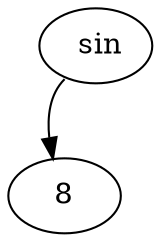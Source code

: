 digraph G {
93877041186448[label = "8"]
93877041186528[label = " sin"]
93877041186528:sw ->93877041186448;

}